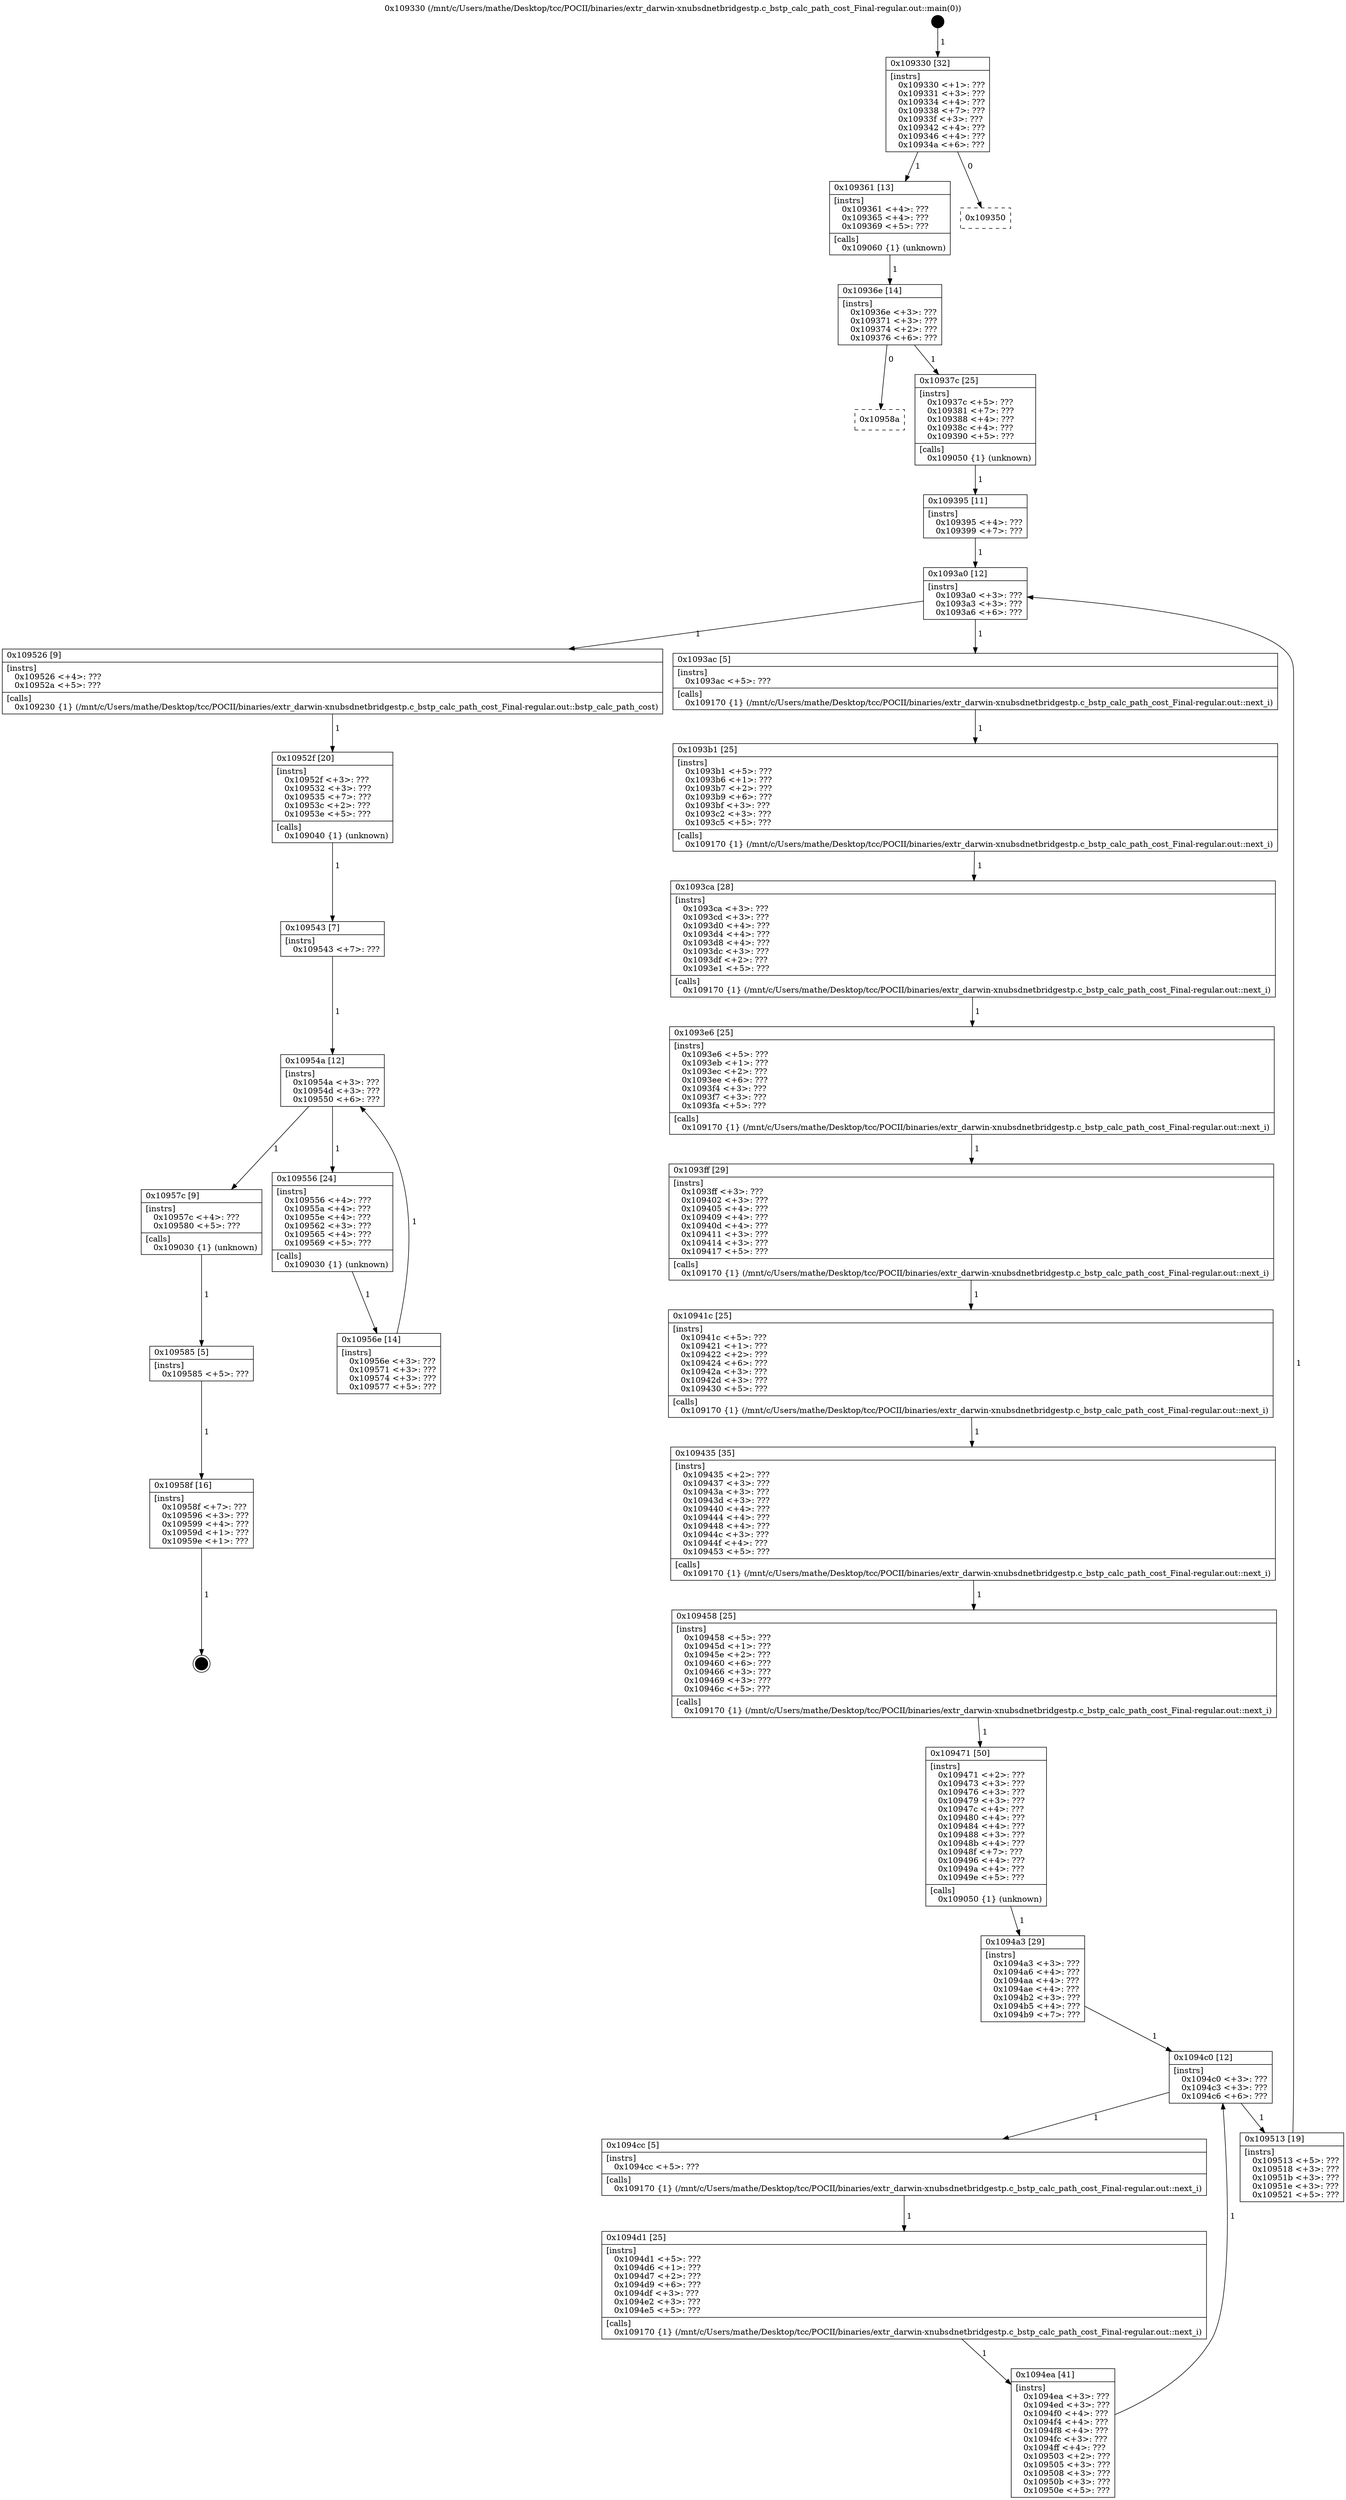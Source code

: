 digraph "0x109330" {
  label = "0x109330 (/mnt/c/Users/mathe/Desktop/tcc/POCII/binaries/extr_darwin-xnubsdnetbridgestp.c_bstp_calc_path_cost_Final-regular.out::main(0))"
  labelloc = "t"
  node[shape=record]

  Entry [label="",width=0.3,height=0.3,shape=circle,fillcolor=black,style=filled]
  "0x109330" [label="{
     0x109330 [32]\l
     | [instrs]\l
     &nbsp;&nbsp;0x109330 \<+1\>: ???\l
     &nbsp;&nbsp;0x109331 \<+3\>: ???\l
     &nbsp;&nbsp;0x109334 \<+4\>: ???\l
     &nbsp;&nbsp;0x109338 \<+7\>: ???\l
     &nbsp;&nbsp;0x10933f \<+3\>: ???\l
     &nbsp;&nbsp;0x109342 \<+4\>: ???\l
     &nbsp;&nbsp;0x109346 \<+4\>: ???\l
     &nbsp;&nbsp;0x10934a \<+6\>: ???\l
  }"]
  "0x109361" [label="{
     0x109361 [13]\l
     | [instrs]\l
     &nbsp;&nbsp;0x109361 \<+4\>: ???\l
     &nbsp;&nbsp;0x109365 \<+4\>: ???\l
     &nbsp;&nbsp;0x109369 \<+5\>: ???\l
     | [calls]\l
     &nbsp;&nbsp;0x109060 \{1\} (unknown)\l
  }"]
  "0x109350" [label="{
     0x109350\l
  }", style=dashed]
  "0x10936e" [label="{
     0x10936e [14]\l
     | [instrs]\l
     &nbsp;&nbsp;0x10936e \<+3\>: ???\l
     &nbsp;&nbsp;0x109371 \<+3\>: ???\l
     &nbsp;&nbsp;0x109374 \<+2\>: ???\l
     &nbsp;&nbsp;0x109376 \<+6\>: ???\l
  }"]
  "0x10958a" [label="{
     0x10958a\l
  }", style=dashed]
  "0x10937c" [label="{
     0x10937c [25]\l
     | [instrs]\l
     &nbsp;&nbsp;0x10937c \<+5\>: ???\l
     &nbsp;&nbsp;0x109381 \<+7\>: ???\l
     &nbsp;&nbsp;0x109388 \<+4\>: ???\l
     &nbsp;&nbsp;0x10938c \<+4\>: ???\l
     &nbsp;&nbsp;0x109390 \<+5\>: ???\l
     | [calls]\l
     &nbsp;&nbsp;0x109050 \{1\} (unknown)\l
  }"]
  Exit [label="",width=0.3,height=0.3,shape=circle,fillcolor=black,style=filled,peripheries=2]
  "0x1093a0" [label="{
     0x1093a0 [12]\l
     | [instrs]\l
     &nbsp;&nbsp;0x1093a0 \<+3\>: ???\l
     &nbsp;&nbsp;0x1093a3 \<+3\>: ???\l
     &nbsp;&nbsp;0x1093a6 \<+6\>: ???\l
  }"]
  "0x109526" [label="{
     0x109526 [9]\l
     | [instrs]\l
     &nbsp;&nbsp;0x109526 \<+4\>: ???\l
     &nbsp;&nbsp;0x10952a \<+5\>: ???\l
     | [calls]\l
     &nbsp;&nbsp;0x109230 \{1\} (/mnt/c/Users/mathe/Desktop/tcc/POCII/binaries/extr_darwin-xnubsdnetbridgestp.c_bstp_calc_path_cost_Final-regular.out::bstp_calc_path_cost)\l
  }"]
  "0x1093ac" [label="{
     0x1093ac [5]\l
     | [instrs]\l
     &nbsp;&nbsp;0x1093ac \<+5\>: ???\l
     | [calls]\l
     &nbsp;&nbsp;0x109170 \{1\} (/mnt/c/Users/mathe/Desktop/tcc/POCII/binaries/extr_darwin-xnubsdnetbridgestp.c_bstp_calc_path_cost_Final-regular.out::next_i)\l
  }"]
  "0x1093b1" [label="{
     0x1093b1 [25]\l
     | [instrs]\l
     &nbsp;&nbsp;0x1093b1 \<+5\>: ???\l
     &nbsp;&nbsp;0x1093b6 \<+1\>: ???\l
     &nbsp;&nbsp;0x1093b7 \<+2\>: ???\l
     &nbsp;&nbsp;0x1093b9 \<+6\>: ???\l
     &nbsp;&nbsp;0x1093bf \<+3\>: ???\l
     &nbsp;&nbsp;0x1093c2 \<+3\>: ???\l
     &nbsp;&nbsp;0x1093c5 \<+5\>: ???\l
     | [calls]\l
     &nbsp;&nbsp;0x109170 \{1\} (/mnt/c/Users/mathe/Desktop/tcc/POCII/binaries/extr_darwin-xnubsdnetbridgestp.c_bstp_calc_path_cost_Final-regular.out::next_i)\l
  }"]
  "0x1093ca" [label="{
     0x1093ca [28]\l
     | [instrs]\l
     &nbsp;&nbsp;0x1093ca \<+3\>: ???\l
     &nbsp;&nbsp;0x1093cd \<+3\>: ???\l
     &nbsp;&nbsp;0x1093d0 \<+4\>: ???\l
     &nbsp;&nbsp;0x1093d4 \<+4\>: ???\l
     &nbsp;&nbsp;0x1093d8 \<+4\>: ???\l
     &nbsp;&nbsp;0x1093dc \<+3\>: ???\l
     &nbsp;&nbsp;0x1093df \<+2\>: ???\l
     &nbsp;&nbsp;0x1093e1 \<+5\>: ???\l
     | [calls]\l
     &nbsp;&nbsp;0x109170 \{1\} (/mnt/c/Users/mathe/Desktop/tcc/POCII/binaries/extr_darwin-xnubsdnetbridgestp.c_bstp_calc_path_cost_Final-regular.out::next_i)\l
  }"]
  "0x1093e6" [label="{
     0x1093e6 [25]\l
     | [instrs]\l
     &nbsp;&nbsp;0x1093e6 \<+5\>: ???\l
     &nbsp;&nbsp;0x1093eb \<+1\>: ???\l
     &nbsp;&nbsp;0x1093ec \<+2\>: ???\l
     &nbsp;&nbsp;0x1093ee \<+6\>: ???\l
     &nbsp;&nbsp;0x1093f4 \<+3\>: ???\l
     &nbsp;&nbsp;0x1093f7 \<+3\>: ???\l
     &nbsp;&nbsp;0x1093fa \<+5\>: ???\l
     | [calls]\l
     &nbsp;&nbsp;0x109170 \{1\} (/mnt/c/Users/mathe/Desktop/tcc/POCII/binaries/extr_darwin-xnubsdnetbridgestp.c_bstp_calc_path_cost_Final-regular.out::next_i)\l
  }"]
  "0x1093ff" [label="{
     0x1093ff [29]\l
     | [instrs]\l
     &nbsp;&nbsp;0x1093ff \<+3\>: ???\l
     &nbsp;&nbsp;0x109402 \<+3\>: ???\l
     &nbsp;&nbsp;0x109405 \<+4\>: ???\l
     &nbsp;&nbsp;0x109409 \<+4\>: ???\l
     &nbsp;&nbsp;0x10940d \<+4\>: ???\l
     &nbsp;&nbsp;0x109411 \<+3\>: ???\l
     &nbsp;&nbsp;0x109414 \<+3\>: ???\l
     &nbsp;&nbsp;0x109417 \<+5\>: ???\l
     | [calls]\l
     &nbsp;&nbsp;0x109170 \{1\} (/mnt/c/Users/mathe/Desktop/tcc/POCII/binaries/extr_darwin-xnubsdnetbridgestp.c_bstp_calc_path_cost_Final-regular.out::next_i)\l
  }"]
  "0x10941c" [label="{
     0x10941c [25]\l
     | [instrs]\l
     &nbsp;&nbsp;0x10941c \<+5\>: ???\l
     &nbsp;&nbsp;0x109421 \<+1\>: ???\l
     &nbsp;&nbsp;0x109422 \<+2\>: ???\l
     &nbsp;&nbsp;0x109424 \<+6\>: ???\l
     &nbsp;&nbsp;0x10942a \<+3\>: ???\l
     &nbsp;&nbsp;0x10942d \<+3\>: ???\l
     &nbsp;&nbsp;0x109430 \<+5\>: ???\l
     | [calls]\l
     &nbsp;&nbsp;0x109170 \{1\} (/mnt/c/Users/mathe/Desktop/tcc/POCII/binaries/extr_darwin-xnubsdnetbridgestp.c_bstp_calc_path_cost_Final-regular.out::next_i)\l
  }"]
  "0x109435" [label="{
     0x109435 [35]\l
     | [instrs]\l
     &nbsp;&nbsp;0x109435 \<+2\>: ???\l
     &nbsp;&nbsp;0x109437 \<+3\>: ???\l
     &nbsp;&nbsp;0x10943a \<+3\>: ???\l
     &nbsp;&nbsp;0x10943d \<+3\>: ???\l
     &nbsp;&nbsp;0x109440 \<+4\>: ???\l
     &nbsp;&nbsp;0x109444 \<+4\>: ???\l
     &nbsp;&nbsp;0x109448 \<+4\>: ???\l
     &nbsp;&nbsp;0x10944c \<+3\>: ???\l
     &nbsp;&nbsp;0x10944f \<+4\>: ???\l
     &nbsp;&nbsp;0x109453 \<+5\>: ???\l
     | [calls]\l
     &nbsp;&nbsp;0x109170 \{1\} (/mnt/c/Users/mathe/Desktop/tcc/POCII/binaries/extr_darwin-xnubsdnetbridgestp.c_bstp_calc_path_cost_Final-regular.out::next_i)\l
  }"]
  "0x109458" [label="{
     0x109458 [25]\l
     | [instrs]\l
     &nbsp;&nbsp;0x109458 \<+5\>: ???\l
     &nbsp;&nbsp;0x10945d \<+1\>: ???\l
     &nbsp;&nbsp;0x10945e \<+2\>: ???\l
     &nbsp;&nbsp;0x109460 \<+6\>: ???\l
     &nbsp;&nbsp;0x109466 \<+3\>: ???\l
     &nbsp;&nbsp;0x109469 \<+3\>: ???\l
     &nbsp;&nbsp;0x10946c \<+5\>: ???\l
     | [calls]\l
     &nbsp;&nbsp;0x109170 \{1\} (/mnt/c/Users/mathe/Desktop/tcc/POCII/binaries/extr_darwin-xnubsdnetbridgestp.c_bstp_calc_path_cost_Final-regular.out::next_i)\l
  }"]
  "0x109471" [label="{
     0x109471 [50]\l
     | [instrs]\l
     &nbsp;&nbsp;0x109471 \<+2\>: ???\l
     &nbsp;&nbsp;0x109473 \<+3\>: ???\l
     &nbsp;&nbsp;0x109476 \<+3\>: ???\l
     &nbsp;&nbsp;0x109479 \<+3\>: ???\l
     &nbsp;&nbsp;0x10947c \<+4\>: ???\l
     &nbsp;&nbsp;0x109480 \<+4\>: ???\l
     &nbsp;&nbsp;0x109484 \<+4\>: ???\l
     &nbsp;&nbsp;0x109488 \<+3\>: ???\l
     &nbsp;&nbsp;0x10948b \<+4\>: ???\l
     &nbsp;&nbsp;0x10948f \<+7\>: ???\l
     &nbsp;&nbsp;0x109496 \<+4\>: ???\l
     &nbsp;&nbsp;0x10949a \<+4\>: ???\l
     &nbsp;&nbsp;0x10949e \<+5\>: ???\l
     | [calls]\l
     &nbsp;&nbsp;0x109050 \{1\} (unknown)\l
  }"]
  "0x1094c0" [label="{
     0x1094c0 [12]\l
     | [instrs]\l
     &nbsp;&nbsp;0x1094c0 \<+3\>: ???\l
     &nbsp;&nbsp;0x1094c3 \<+3\>: ???\l
     &nbsp;&nbsp;0x1094c6 \<+6\>: ???\l
  }"]
  "0x109513" [label="{
     0x109513 [19]\l
     | [instrs]\l
     &nbsp;&nbsp;0x109513 \<+5\>: ???\l
     &nbsp;&nbsp;0x109518 \<+3\>: ???\l
     &nbsp;&nbsp;0x10951b \<+3\>: ???\l
     &nbsp;&nbsp;0x10951e \<+3\>: ???\l
     &nbsp;&nbsp;0x109521 \<+5\>: ???\l
  }"]
  "0x1094cc" [label="{
     0x1094cc [5]\l
     | [instrs]\l
     &nbsp;&nbsp;0x1094cc \<+5\>: ???\l
     | [calls]\l
     &nbsp;&nbsp;0x109170 \{1\} (/mnt/c/Users/mathe/Desktop/tcc/POCII/binaries/extr_darwin-xnubsdnetbridgestp.c_bstp_calc_path_cost_Final-regular.out::next_i)\l
  }"]
  "0x1094d1" [label="{
     0x1094d1 [25]\l
     | [instrs]\l
     &nbsp;&nbsp;0x1094d1 \<+5\>: ???\l
     &nbsp;&nbsp;0x1094d6 \<+1\>: ???\l
     &nbsp;&nbsp;0x1094d7 \<+2\>: ???\l
     &nbsp;&nbsp;0x1094d9 \<+6\>: ???\l
     &nbsp;&nbsp;0x1094df \<+3\>: ???\l
     &nbsp;&nbsp;0x1094e2 \<+3\>: ???\l
     &nbsp;&nbsp;0x1094e5 \<+5\>: ???\l
     | [calls]\l
     &nbsp;&nbsp;0x109170 \{1\} (/mnt/c/Users/mathe/Desktop/tcc/POCII/binaries/extr_darwin-xnubsdnetbridgestp.c_bstp_calc_path_cost_Final-regular.out::next_i)\l
  }"]
  "0x1094ea" [label="{
     0x1094ea [41]\l
     | [instrs]\l
     &nbsp;&nbsp;0x1094ea \<+3\>: ???\l
     &nbsp;&nbsp;0x1094ed \<+3\>: ???\l
     &nbsp;&nbsp;0x1094f0 \<+4\>: ???\l
     &nbsp;&nbsp;0x1094f4 \<+4\>: ???\l
     &nbsp;&nbsp;0x1094f8 \<+4\>: ???\l
     &nbsp;&nbsp;0x1094fc \<+3\>: ???\l
     &nbsp;&nbsp;0x1094ff \<+4\>: ???\l
     &nbsp;&nbsp;0x109503 \<+2\>: ???\l
     &nbsp;&nbsp;0x109505 \<+3\>: ???\l
     &nbsp;&nbsp;0x109508 \<+3\>: ???\l
     &nbsp;&nbsp;0x10950b \<+3\>: ???\l
     &nbsp;&nbsp;0x10950e \<+5\>: ???\l
  }"]
  "0x1094a3" [label="{
     0x1094a3 [29]\l
     | [instrs]\l
     &nbsp;&nbsp;0x1094a3 \<+3\>: ???\l
     &nbsp;&nbsp;0x1094a6 \<+4\>: ???\l
     &nbsp;&nbsp;0x1094aa \<+4\>: ???\l
     &nbsp;&nbsp;0x1094ae \<+4\>: ???\l
     &nbsp;&nbsp;0x1094b2 \<+3\>: ???\l
     &nbsp;&nbsp;0x1094b5 \<+4\>: ???\l
     &nbsp;&nbsp;0x1094b9 \<+7\>: ???\l
  }"]
  "0x10958f" [label="{
     0x10958f [16]\l
     | [instrs]\l
     &nbsp;&nbsp;0x10958f \<+7\>: ???\l
     &nbsp;&nbsp;0x109596 \<+3\>: ???\l
     &nbsp;&nbsp;0x109599 \<+4\>: ???\l
     &nbsp;&nbsp;0x10959d \<+1\>: ???\l
     &nbsp;&nbsp;0x10959e \<+1\>: ???\l
  }"]
  "0x109395" [label="{
     0x109395 [11]\l
     | [instrs]\l
     &nbsp;&nbsp;0x109395 \<+4\>: ???\l
     &nbsp;&nbsp;0x109399 \<+7\>: ???\l
  }"]
  "0x10952f" [label="{
     0x10952f [20]\l
     | [instrs]\l
     &nbsp;&nbsp;0x10952f \<+3\>: ???\l
     &nbsp;&nbsp;0x109532 \<+3\>: ???\l
     &nbsp;&nbsp;0x109535 \<+7\>: ???\l
     &nbsp;&nbsp;0x10953c \<+2\>: ???\l
     &nbsp;&nbsp;0x10953e \<+5\>: ???\l
     | [calls]\l
     &nbsp;&nbsp;0x109040 \{1\} (unknown)\l
  }"]
  "0x10954a" [label="{
     0x10954a [12]\l
     | [instrs]\l
     &nbsp;&nbsp;0x10954a \<+3\>: ???\l
     &nbsp;&nbsp;0x10954d \<+3\>: ???\l
     &nbsp;&nbsp;0x109550 \<+6\>: ???\l
  }"]
  "0x10957c" [label="{
     0x10957c [9]\l
     | [instrs]\l
     &nbsp;&nbsp;0x10957c \<+4\>: ???\l
     &nbsp;&nbsp;0x109580 \<+5\>: ???\l
     | [calls]\l
     &nbsp;&nbsp;0x109030 \{1\} (unknown)\l
  }"]
  "0x109556" [label="{
     0x109556 [24]\l
     | [instrs]\l
     &nbsp;&nbsp;0x109556 \<+4\>: ???\l
     &nbsp;&nbsp;0x10955a \<+4\>: ???\l
     &nbsp;&nbsp;0x10955e \<+4\>: ???\l
     &nbsp;&nbsp;0x109562 \<+3\>: ???\l
     &nbsp;&nbsp;0x109565 \<+4\>: ???\l
     &nbsp;&nbsp;0x109569 \<+5\>: ???\l
     | [calls]\l
     &nbsp;&nbsp;0x109030 \{1\} (unknown)\l
  }"]
  "0x10956e" [label="{
     0x10956e [14]\l
     | [instrs]\l
     &nbsp;&nbsp;0x10956e \<+3\>: ???\l
     &nbsp;&nbsp;0x109571 \<+3\>: ???\l
     &nbsp;&nbsp;0x109574 \<+3\>: ???\l
     &nbsp;&nbsp;0x109577 \<+5\>: ???\l
  }"]
  "0x109543" [label="{
     0x109543 [7]\l
     | [instrs]\l
     &nbsp;&nbsp;0x109543 \<+7\>: ???\l
  }"]
  "0x109585" [label="{
     0x109585 [5]\l
     | [instrs]\l
     &nbsp;&nbsp;0x109585 \<+5\>: ???\l
  }"]
  Entry -> "0x109330" [label=" 1"]
  "0x109330" -> "0x109361" [label=" 1"]
  "0x109330" -> "0x109350" [label=" 0"]
  "0x109361" -> "0x10936e" [label=" 1"]
  "0x10936e" -> "0x10958a" [label=" 0"]
  "0x10936e" -> "0x10937c" [label=" 1"]
  "0x10958f" -> Exit [label=" 1"]
  "0x10937c" -> "0x109395" [label=" 1"]
  "0x1093a0" -> "0x109526" [label=" 1"]
  "0x1093a0" -> "0x1093ac" [label=" 1"]
  "0x1093ac" -> "0x1093b1" [label=" 1"]
  "0x1093b1" -> "0x1093ca" [label=" 1"]
  "0x1093ca" -> "0x1093e6" [label=" 1"]
  "0x1093e6" -> "0x1093ff" [label=" 1"]
  "0x1093ff" -> "0x10941c" [label=" 1"]
  "0x10941c" -> "0x109435" [label=" 1"]
  "0x109435" -> "0x109458" [label=" 1"]
  "0x109458" -> "0x109471" [label=" 1"]
  "0x109471" -> "0x1094a3" [label=" 1"]
  "0x1094c0" -> "0x109513" [label=" 1"]
  "0x1094c0" -> "0x1094cc" [label=" 1"]
  "0x1094cc" -> "0x1094d1" [label=" 1"]
  "0x1094d1" -> "0x1094ea" [label=" 1"]
  "0x1094a3" -> "0x1094c0" [label=" 1"]
  "0x1094ea" -> "0x1094c0" [label=" 1"]
  "0x109585" -> "0x10958f" [label=" 1"]
  "0x109395" -> "0x1093a0" [label=" 1"]
  "0x109513" -> "0x1093a0" [label=" 1"]
  "0x109526" -> "0x10952f" [label=" 1"]
  "0x10952f" -> "0x109543" [label=" 1"]
  "0x10954a" -> "0x10957c" [label=" 1"]
  "0x10954a" -> "0x109556" [label=" 1"]
  "0x109556" -> "0x10956e" [label=" 1"]
  "0x109543" -> "0x10954a" [label=" 1"]
  "0x10956e" -> "0x10954a" [label=" 1"]
  "0x10957c" -> "0x109585" [label=" 1"]
}
